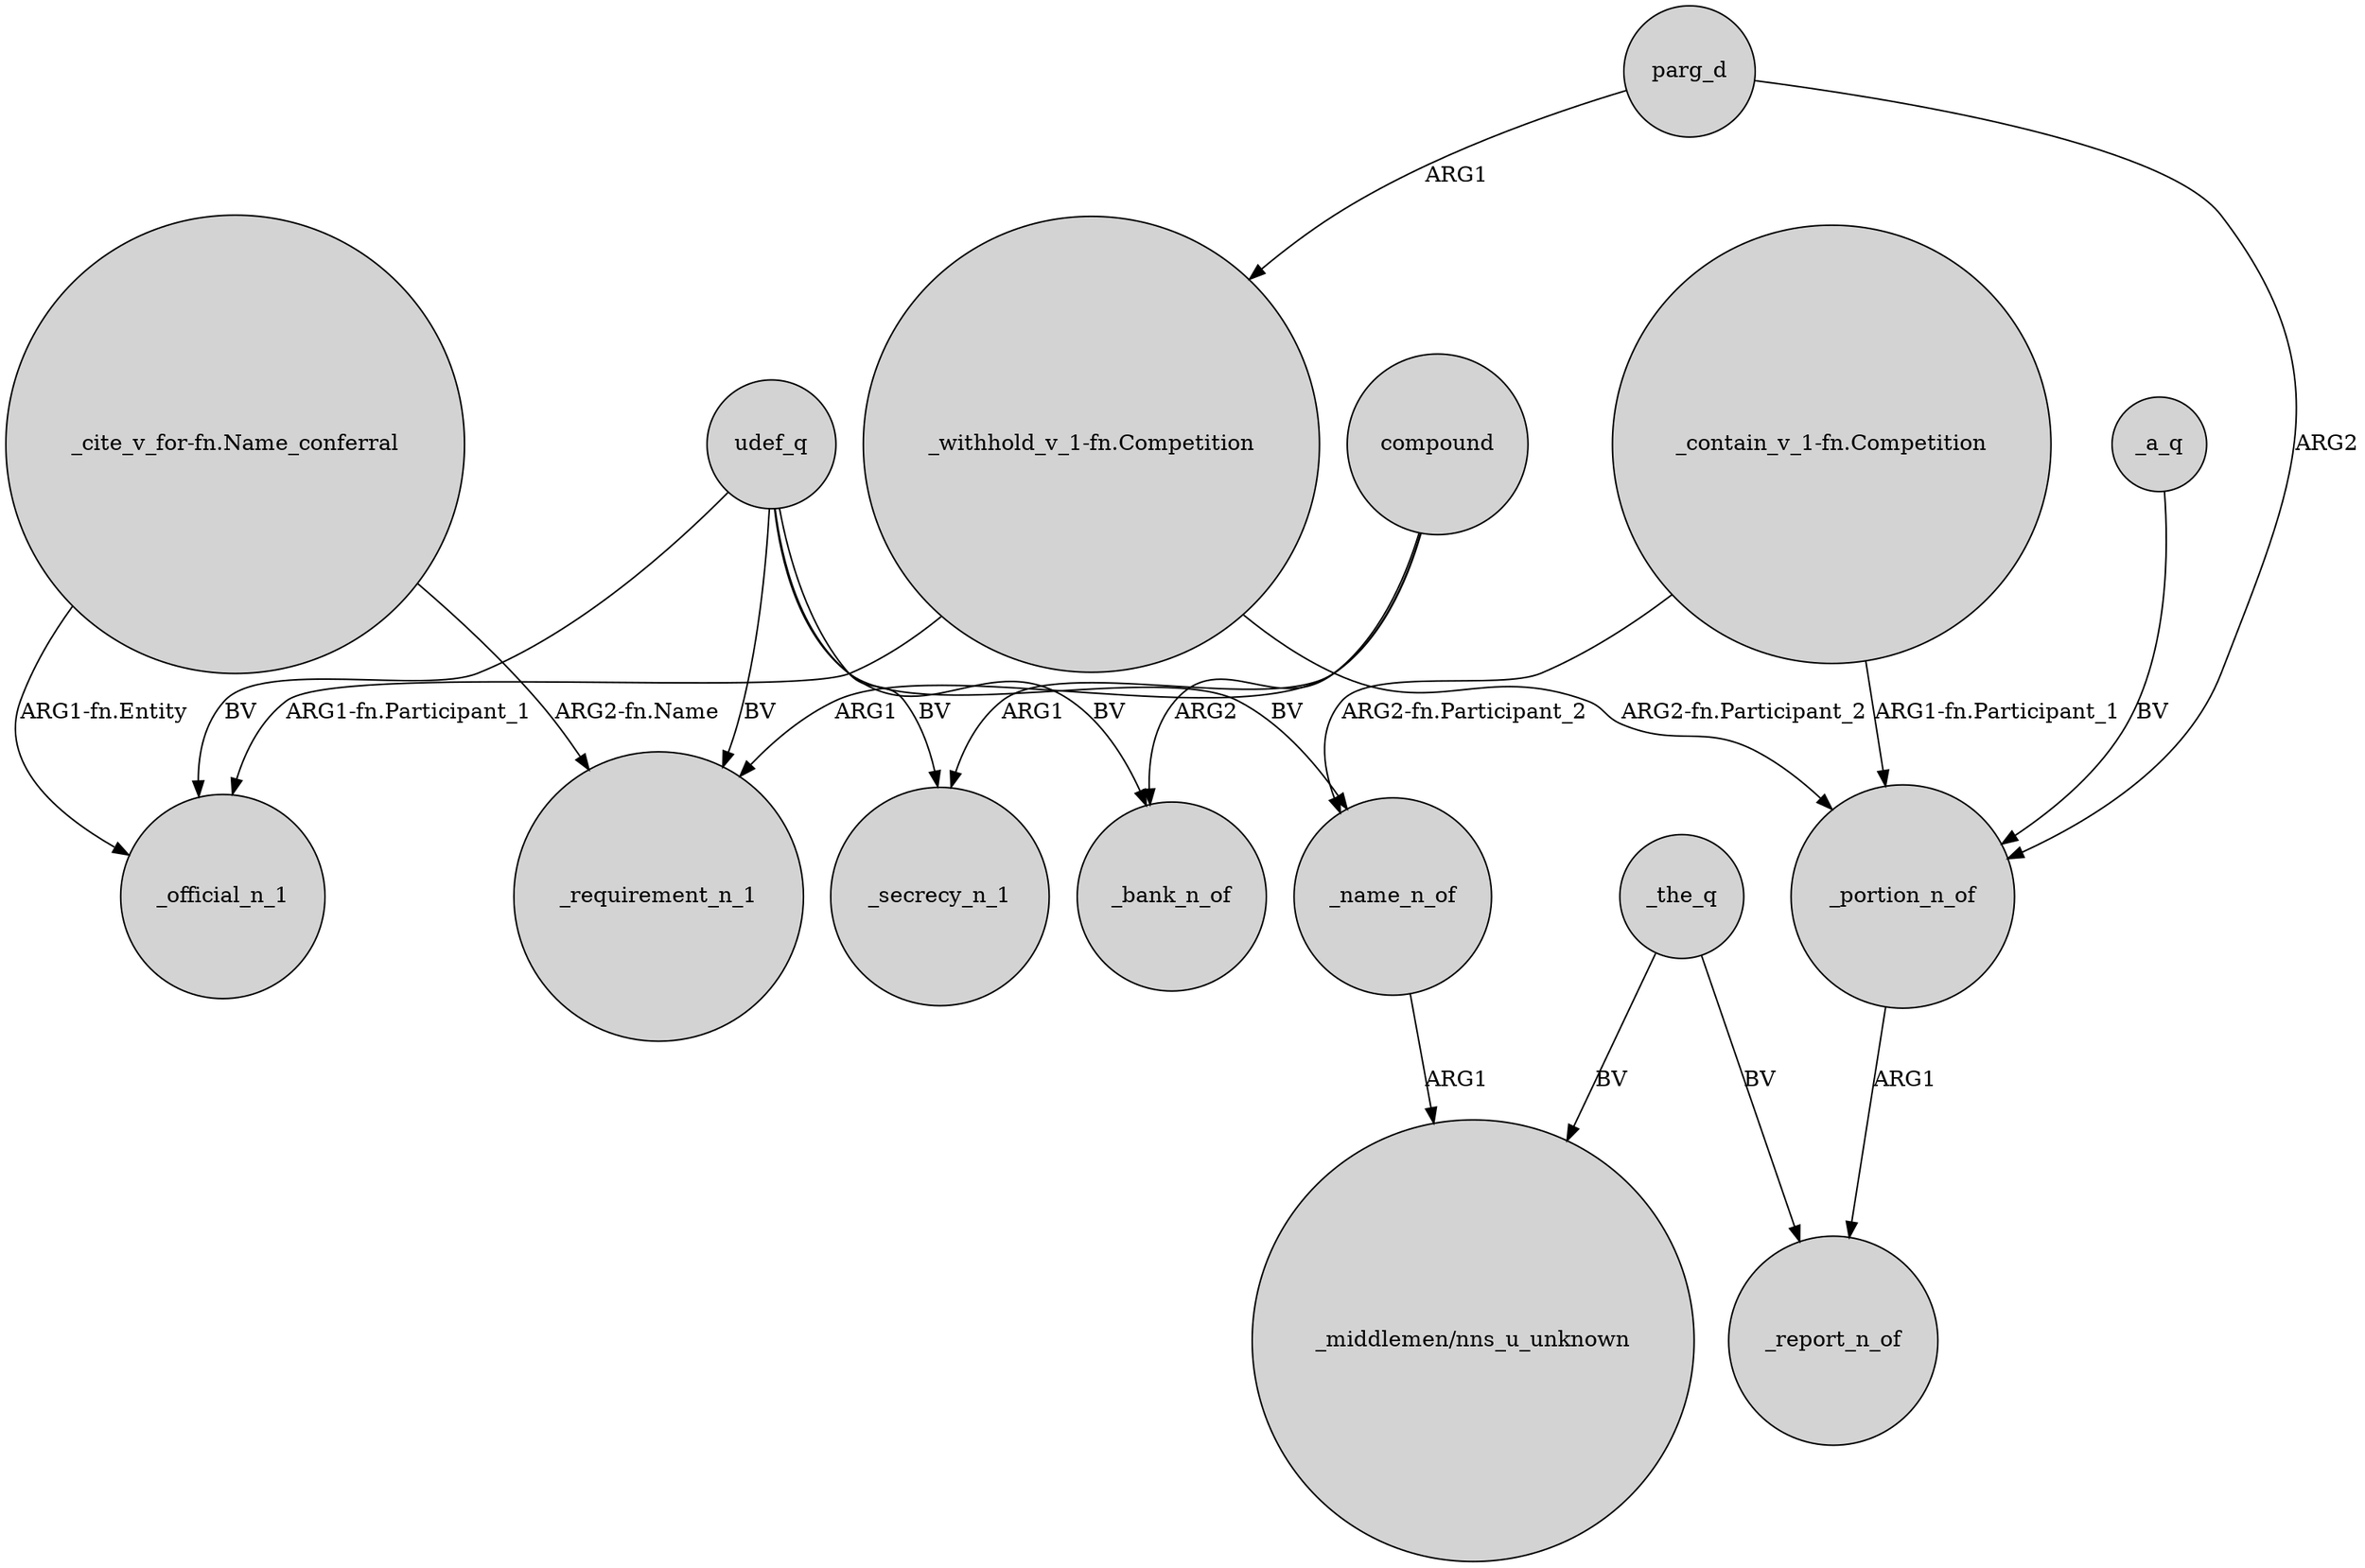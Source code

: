 digraph {
	node [shape=circle style=filled]
	"_cite_v_for-fn.Name_conferral" -> _requirement_n_1 [label="ARG2-fn.Name"]
	_portion_n_of -> _report_n_of [label=ARG1]
	"_cite_v_for-fn.Name_conferral" -> _official_n_1 [label="ARG1-fn.Entity"]
	_the_q -> _report_n_of [label=BV]
	udef_q -> _bank_n_of [label=BV]
	"_withhold_v_1-fn.Competition" -> _portion_n_of [label="ARG2-fn.Participant_2"]
	_name_n_of -> "_middlemen/nns_u_unknown" [label=ARG1]
	"_contain_v_1-fn.Competition" -> _portion_n_of [label="ARG1-fn.Participant_1"]
	"_contain_v_1-fn.Competition" -> _name_n_of [label="ARG2-fn.Participant_2"]
	udef_q -> _requirement_n_1 [label=BV]
	udef_q -> _secrecy_n_1 [label=BV]
	_a_q -> _portion_n_of [label=BV]
	_the_q -> "_middlemen/nns_u_unknown" [label=BV]
	"_withhold_v_1-fn.Competition" -> _official_n_1 [label="ARG1-fn.Participant_1"]
	parg_d -> "_withhold_v_1-fn.Competition" [label=ARG1]
	udef_q -> _official_n_1 [label=BV]
	udef_q -> _name_n_of [label=BV]
	compound -> _secrecy_n_1 [label=ARG1]
	parg_d -> _portion_n_of [label=ARG2]
	compound -> _requirement_n_1 [label=ARG1]
	compound -> _bank_n_of [label=ARG2]
}

